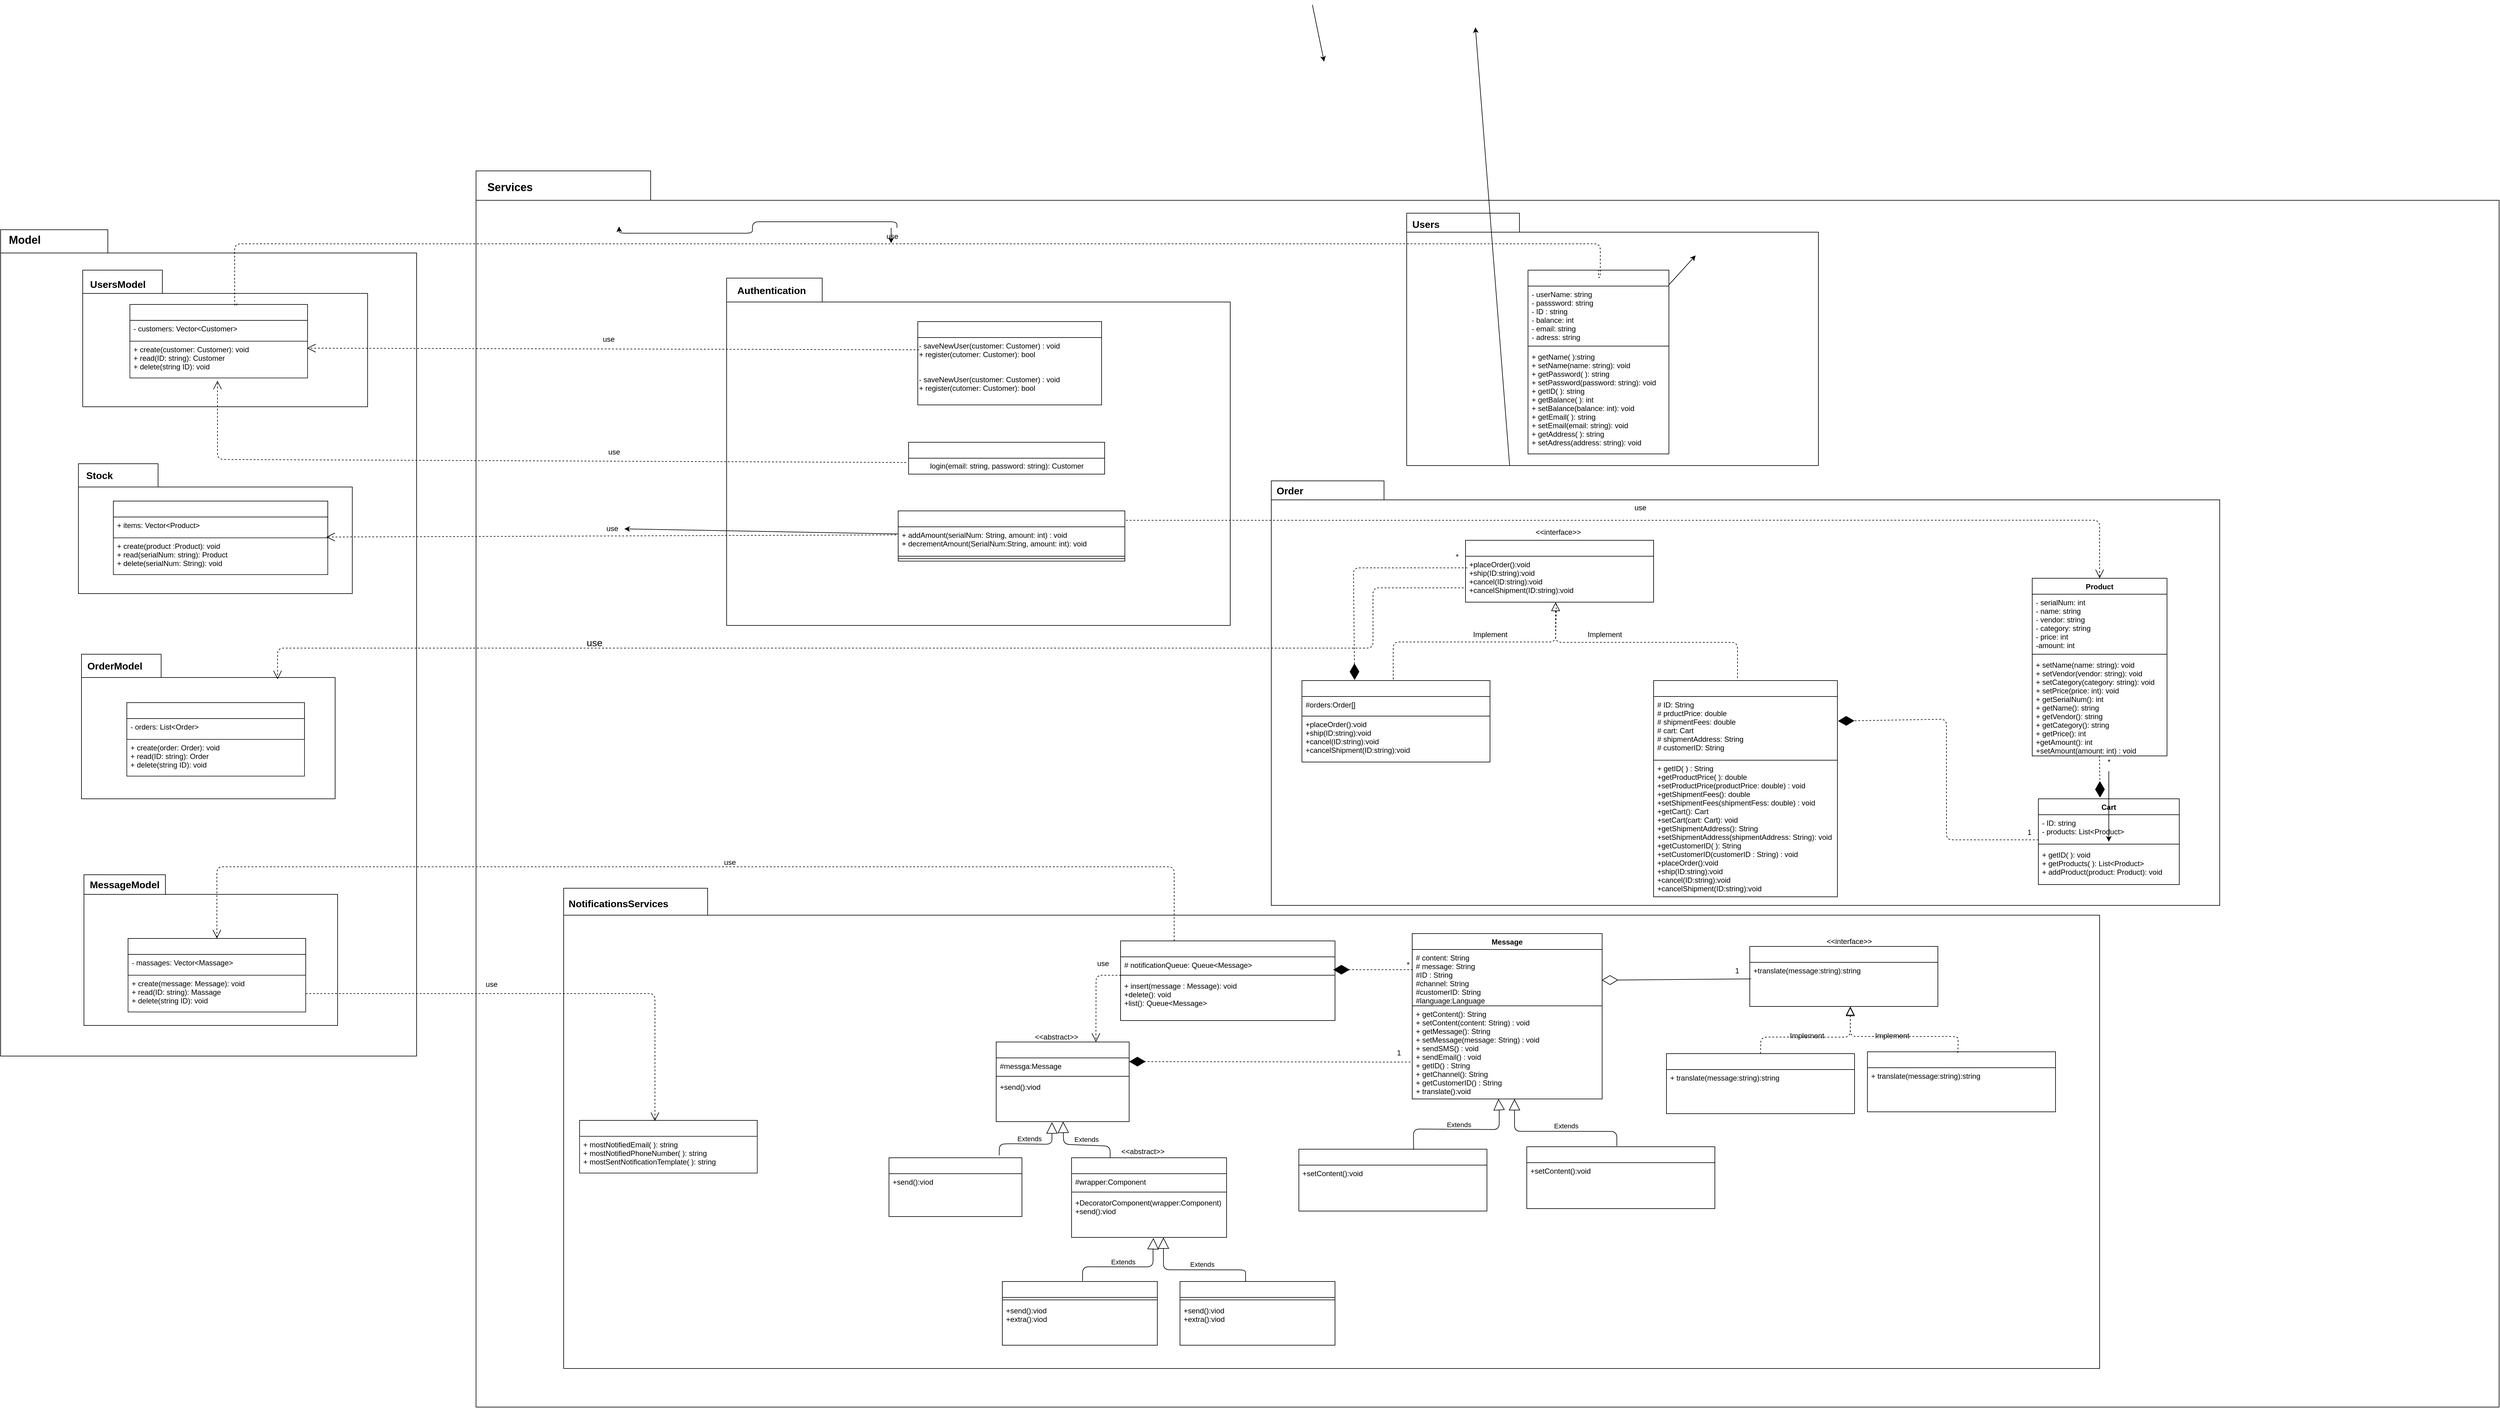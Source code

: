 <mxfile>
    <diagram id="zCrGKFgxf9hNdtkvRF11" name="Page-1">
        <mxGraphModel dx="7460" dy="3200" grid="0" gridSize="10" guides="1" tooltips="1" connect="1" arrows="1" fold="1" page="1" pageScale="1" pageWidth="850" pageHeight="1100" background="#ffffff" math="0" shadow="0">
            <root>
                <mxCell id="0"/>
                <mxCell id="1" parent="0"/>
                <mxCell id="162" value="" style="shape=folder;fontStyle=1;tabWidth=184;tabHeight=31;tabPosition=left;html=1;boundedLbl=1;fontSize=16;fontColor=#000000;fillColor=none;strokeColor=#000000;" vertex="1" parent="1">
                    <mxGeometry x="-882" y="361" width="1548" height="693" as="geometry"/>
                </mxCell>
                <mxCell id="153" value="" style="shape=folder;fontStyle=1;tabWidth=285;tabHeight=48;tabPosition=left;html=1;boundedLbl=1;fillColor=none;strokeColor=#000000;" parent="1" vertex="1">
                    <mxGeometry x="-2180" y="-145" width="3302" height="2018" as="geometry"/>
                </mxCell>
                <mxCell id="157" value="" style="shape=folder;fontStyle=1;tabWidth=156;tabHeight=39;tabPosition=left;html=1;boundedLbl=1;fontSize=16;fontColor=#000000;fillColor=none;strokeColor=#000000;" vertex="1" parent="1">
                    <mxGeometry x="-1771" y="30" width="822" height="567" as="geometry"/>
                </mxCell>
                <mxCell id="168" value="" style="shape=folder;fontStyle=1;tabWidth=175;tabHeight=38;tabPosition=left;html=1;boundedLbl=1;strokeColor=#000000;fontSize=16;fontColor=#000000;fillColor=none;" vertex="1" parent="1">
                    <mxGeometry x="-2956" y="-49" width="679" height="1349" as="geometry"/>
                </mxCell>
                <mxCell id="6" value="Signup" style="swimlane;fontStyle=1;align=center;verticalAlign=top;childLayout=stackLayout;horizontal=1;startSize=26;horizontalStack=0;resizeParent=1;resizeParentMax=0;resizeLast=0;collapsible=1;marginBottom=0;labelBackgroundColor=none;labelBorderColor=none;fillStyle=auto;strokeColor=#000000;fontColor=#FFFFFF;fillColor=default;gradientColor=none;" parent="1" vertex="1">
                    <mxGeometry x="-1459" y="101" width="300" height="136" as="geometry"/>
                </mxCell>
                <mxCell id="151" value="&lt;span style=&quot;font-family: Helvetica; font-size: 12px; font-style: normal; font-variant-ligatures: normal; font-variant-caps: normal; font-weight: 400; letter-spacing: normal; orphans: 2; text-align: left; text-indent: 0px; text-transform: none; widows: 2; word-spacing: 0px; -webkit-text-stroke-width: 0px; text-decoration-thickness: initial; text-decoration-style: initial; text-decoration-color: initial; float: none; display: inline !important;&quot;&gt;- saveNewUser(customer: Customer) : void&lt;/span&gt;&lt;br style=&quot;border-color: rgb(0, 0, 0); padding: 0px; margin: 0px; font-family: Helvetica; font-size: 12px; font-style: normal; font-variant-ligatures: normal; font-variant-caps: normal; font-weight: 400; letter-spacing: normal; orphans: 2; text-align: left; text-indent: 0px; text-transform: none; widows: 2; word-spacing: 0px; -webkit-text-stroke-width: 0px; text-decoration-thickness: initial; text-decoration-style: initial; text-decoration-color: initial;&quot;&gt;&lt;span style=&quot;font-family: Helvetica; font-size: 12px; font-style: normal; font-variant-ligatures: normal; font-variant-caps: normal; font-weight: 400; letter-spacing: normal; orphans: 2; text-align: left; text-indent: 0px; text-transform: none; widows: 2; word-spacing: 0px; -webkit-text-stroke-width: 0px; text-decoration-thickness: initial; text-decoration-style: initial; text-decoration-color: initial; float: none; display: inline !important;&quot;&gt;+ register(cutomer: Customer&lt;/span&gt;&lt;span style=&quot;font-family: Helvetica; font-size: 12px; font-style: normal; font-variant-ligatures: normal; font-variant-caps: normal; font-weight: 400; letter-spacing: normal; orphans: 2; text-align: left; text-indent: 0px; text-transform: none; widows: 2; word-spacing: 0px; -webkit-text-stroke-width: 0px; text-decoration-thickness: initial; text-decoration-style: initial; text-decoration-color: initial; float: none; display: inline !important;&quot;&gt;): bool&lt;/span&gt;" style="text;whiteSpace=wrap;html=1;fontColor=#000000;" parent="6" vertex="1">
                    <mxGeometry y="26" width="300" height="55" as="geometry"/>
                </mxCell>
                <mxCell id="81" value="&lt;span style=&quot;font-family: Helvetica; font-size: 12px; font-style: normal; font-variant-ligatures: normal; font-variant-caps: normal; font-weight: 400; letter-spacing: normal; orphans: 2; text-align: left; text-indent: 0px; text-transform: none; widows: 2; word-spacing: 0px; -webkit-text-stroke-width: 0px; text-decoration-thickness: initial; text-decoration-style: initial; text-decoration-color: initial; float: none; display: inline !important;&quot;&gt;- saveNewUser(customer: Customer) : void&lt;/span&gt;&lt;br style=&quot;border-color: rgb(0, 0, 0); padding: 0px; margin: 0px; font-family: Helvetica; font-size: 12px; font-style: normal; font-variant-ligatures: normal; font-variant-caps: normal; font-weight: 400; letter-spacing: normal; orphans: 2; text-align: left; text-indent: 0px; text-transform: none; widows: 2; word-spacing: 0px; -webkit-text-stroke-width: 0px; text-decoration-thickness: initial; text-decoration-style: initial; text-decoration-color: initial;&quot;&gt;&lt;span style=&quot;font-family: Helvetica; font-size: 12px; font-style: normal; font-variant-ligatures: normal; font-variant-caps: normal; font-weight: 400; letter-spacing: normal; orphans: 2; text-align: left; text-indent: 0px; text-transform: none; widows: 2; word-spacing: 0px; -webkit-text-stroke-width: 0px; text-decoration-thickness: initial; text-decoration-style: initial; text-decoration-color: initial; float: none; display: inline !important;&quot;&gt;+ register(cutomer: Customer&lt;/span&gt;&lt;span style=&quot;font-family: Helvetica; font-size: 12px; font-style: normal; font-variant-ligatures: normal; font-variant-caps: normal; font-weight: 400; letter-spacing: normal; orphans: 2; text-align: left; text-indent: 0px; text-transform: none; widows: 2; word-spacing: 0px; -webkit-text-stroke-width: 0px; text-decoration-thickness: initial; text-decoration-style: initial; text-decoration-color: initial; float: none; display: inline !important;&quot;&gt;): bool&lt;/span&gt;" style="text;whiteSpace=wrap;html=1;fontColor=#000000;" parent="6" vertex="1">
                    <mxGeometry y="81" width="300" height="55" as="geometry"/>
                </mxCell>
                <mxCell id="8" value="Login" style="swimlane;fontStyle=1;align=center;verticalAlign=top;childLayout=stackLayout;horizontal=1;startSize=26;horizontalStack=0;resizeParent=1;resizeParentMax=0;resizeLast=0;collapsible=1;marginBottom=0;labelBackgroundColor=none;labelBorderColor=none;strokeColor=#000000;fontColor=#FFFFFF;fillColor=default;gradientColor=none;" parent="1" vertex="1">
                    <mxGeometry x="-1474" y="298" width="320" height="52" as="geometry"/>
                </mxCell>
                <mxCell id="H6hMEX80jcX9_PH4wcqr-27" value="&lt;font color=&quot;#000000&quot;&gt;login(email: string, password: string): Customer&lt;/font&gt;" style="text;html=1;align=center;verticalAlign=middle;resizable=0;points=[];autosize=1;strokeColor=none;fillColor=none;fontColor=#FFFFFF;" parent="8" vertex="1">
                    <mxGeometry y="26" width="320" height="26" as="geometry"/>
                </mxCell>
                <mxCell id="10" value="CustomerModel" style="swimlane;fontStyle=1;align=center;verticalAlign=top;childLayout=stackLayout;horizontal=1;startSize=26;horizontalStack=0;resizeParent=1;resizeParentMax=0;resizeLast=0;collapsible=1;marginBottom=0;strokeColor=#000000;fontColor=#FFFFFF;" parent="1" vertex="1">
                    <mxGeometry x="-2745" y="73" width="290" height="120" as="geometry"/>
                </mxCell>
                <mxCell id="11" value="- customers: Vector&lt;Customer&gt;" style="text;strokeColor=none;fillColor=none;align=left;verticalAlign=top;spacingLeft=4;spacingRight=4;overflow=hidden;rotatable=0;points=[[0,0.5],[1,0.5]];portConstraint=eastwest;fontColor=#000000;" parent="10" vertex="1">
                    <mxGeometry y="26" width="290" height="34" as="geometry"/>
                </mxCell>
                <mxCell id="12" value="+ create(customer: Customer): void&#10;+ read(ID: string): Customer&#10;+ delete(string ID): void" style="text;strokeColor=#181616;fillColor=none;align=left;verticalAlign=top;spacingLeft=4;spacingRight=4;overflow=hidden;rotatable=0;points=[[0,0.5],[1,0.5]];portConstraint=eastwest;fontColor=#000000;" parent="10" vertex="1">
                    <mxGeometry y="60" width="290" height="60" as="geometry"/>
                </mxCell>
                <mxCell id="13" value="MessageHistory" style="swimlane;fontStyle=1;align=center;verticalAlign=top;childLayout=stackLayout;horizontal=1;startSize=26;horizontalStack=0;resizeParent=1;resizeParentMax=0;resizeLast=0;collapsible=1;marginBottom=0;strokeColor=#000000;fontColor=#FFFFFF;" parent="1" vertex="1">
                    <mxGeometry x="-2748" y="1108" width="290" height="120" as="geometry"/>
                </mxCell>
                <mxCell id="14" value="- massages: Vector&lt;Massage&gt;" style="text;strokeColor=none;fillColor=none;align=left;verticalAlign=top;spacingLeft=4;spacingRight=4;overflow=hidden;rotatable=0;points=[[0,0.5],[1,0.5]];portConstraint=eastwest;fontColor=#000000;" parent="13" vertex="1">
                    <mxGeometry y="26" width="290" height="34" as="geometry"/>
                </mxCell>
                <mxCell id="15" value="+ create(message: Message): void&#10;+ read(ID: string): Massage&#10;+ delete(string ID): void" style="text;strokeColor=#181616;fillColor=none;align=left;verticalAlign=top;spacingLeft=4;spacingRight=4;overflow=hidden;rotatable=0;points=[[0,0.5],[1,0.5]];portConstraint=eastwest;fontColor=#000000;" parent="13" vertex="1">
                    <mxGeometry y="60" width="290" height="60" as="geometry"/>
                </mxCell>
                <mxCell id="16" value="Stock" style="swimlane;fontStyle=1;align=center;verticalAlign=top;childLayout=stackLayout;horizontal=1;startSize=26;horizontalStack=0;resizeParent=1;resizeParentMax=0;resizeLast=0;collapsible=1;marginBottom=0;strokeColor=#000000;fontColor=#FFFFFF;" parent="1" vertex="1">
                    <mxGeometry x="-2772" y="394" width="350" height="120" as="geometry"/>
                </mxCell>
                <mxCell id="17" value="+ items: Vector&lt;Product&gt;" style="text;strokeColor=none;fillColor=none;align=left;verticalAlign=top;spacingLeft=4;spacingRight=4;overflow=hidden;rotatable=0;points=[[0,0.5],[1,0.5]];portConstraint=eastwest;fontColor=#000000;" parent="16" vertex="1">
                    <mxGeometry y="26" width="350" height="34" as="geometry"/>
                </mxCell>
                <mxCell id="18" value="+ create(product :Product): void&#10;+ read(serialNum: string): Product&#10;+ delete(serialNum: String): void&#10;" style="text;strokeColor=#181616;fillColor=none;align=left;verticalAlign=top;spacingLeft=4;spacingRight=4;overflow=hidden;rotatable=0;points=[[0,0.5],[1,0.5]];portConstraint=eastwest;fontColor=#000000;" parent="16" vertex="1">
                    <mxGeometry y="60" width="350" height="60" as="geometry"/>
                </mxCell>
                <mxCell id="H6hMEX80jcX9_PH4wcqr-24" value="" style="endArrow=open;endFill=1;endSize=12;html=1;labelBackgroundColor=#FFFFFF;strokeColor=#000000;fontColor=#000000;dashed=1;entryX=0.493;entryY=1.074;entryDx=0;entryDy=0;entryPerimeter=0;" parent="1" target="12" edge="1">
                    <mxGeometry width="160" relative="1" as="geometry">
                        <mxPoint x="-1478" y="331" as="sourcePoint"/>
                        <mxPoint x="-1440" y="188" as="targetPoint"/>
                        <Array as="points">
                            <mxPoint x="-2602" y="326"/>
                            <mxPoint x="-2602" y="282"/>
                        </Array>
                    </mxGeometry>
                </mxCell>
                <mxCell id="H6hMEX80jcX9_PH4wcqr-26" value="use" style="text;html=1;align=center;verticalAlign=middle;resizable=0;points=[];autosize=1;strokeColor=none;fillColor=none;fontColor=#000000;" parent="1" vertex="1">
                    <mxGeometry x="-1975" y="298.5" width="40" height="30" as="geometry"/>
                </mxCell>
                <mxCell id="H6hMEX80jcX9_PH4wcqr-30" value="" style="endArrow=open;endFill=1;endSize=12;html=1;labelBackgroundColor=#FFFFFF;strokeColor=#000000;fontColor=#000000;dashed=1;entryX=0.997;entryY=0.189;entryDx=0;entryDy=0;entryPerimeter=0;" parent="1" target="12" edge="1">
                    <mxGeometry width="160" relative="1" as="geometry">
                        <mxPoint x="-1457" y="147" as="sourcePoint"/>
                        <mxPoint x="-1305" y="141" as="targetPoint"/>
                        <Array as="points">
                            <mxPoint x="-1467" y="147"/>
                        </Array>
                    </mxGeometry>
                </mxCell>
                <mxCell id="H6hMEX80jcX9_PH4wcqr-31" value="&lt;span style=&quot;font-family: Helvetica; font-size: 12px; font-style: normal; font-variant-ligatures: normal; font-variant-caps: normal; font-weight: 400; letter-spacing: normal; orphans: 2; text-align: center; text-indent: 0px; text-transform: none; widows: 2; word-spacing: 0px; -webkit-text-stroke-width: 0px; text-decoration-thickness: initial; text-decoration-style: initial; text-decoration-color: initial; float: none; display: inline !important;&quot;&gt;use&lt;/span&gt;" style="text;whiteSpace=wrap;html=1;fontColor=#000000;" parent="1" vertex="1">
                    <mxGeometry x="-1975" y="116" width="26" height="25" as="geometry"/>
                </mxCell>
                <mxCell id="136" value="" style="edgeStyle=none;html=1;" parent="1" source="H6hMEX80jcX9_PH4wcqr-35" edge="1">
                    <mxGeometry relative="1" as="geometry">
                        <mxPoint x="-189.345" y="-7" as="targetPoint"/>
                    </mxGeometry>
                </mxCell>
                <mxCell id="H6hMEX80jcX9_PH4wcqr-35" value="Customer" style="swimlane;fontStyle=1;align=center;verticalAlign=top;childLayout=stackLayout;horizontal=1;startSize=26;horizontalStack=0;resizeParent=1;resizeParentMax=0;resizeLast=0;collapsible=1;marginBottom=0;strokeColor=#000000;fontColor=#FFFFFF;" parent="1" vertex="1">
                    <mxGeometry x="-463" y="17" width="230" height="300" as="geometry"/>
                </mxCell>
                <mxCell id="H6hMEX80jcX9_PH4wcqr-36" value="- userName: string&#10;- passsword: string&#10;- ID : string&#10;- balance: int&#10;- email: string&#10;- adress: string" style="text;strokeColor=none;fillColor=none;align=left;verticalAlign=top;spacingLeft=4;spacingRight=4;overflow=hidden;rotatable=0;points=[[0,0.5],[1,0.5]];portConstraint=eastwest;fontColor=#000000;labelBackgroundColor=none;" parent="H6hMEX80jcX9_PH4wcqr-35" vertex="1">
                    <mxGeometry y="26" width="230" height="94" as="geometry"/>
                </mxCell>
                <mxCell id="H6hMEX80jcX9_PH4wcqr-37" value="" style="line;strokeWidth=1;fillColor=none;align=left;verticalAlign=middle;spacingTop=-1;spacingLeft=3;spacingRight=3;rotatable=0;labelPosition=right;points=[];portConstraint=eastwest;strokeColor=inherit;fontColor=#000000;" parent="H6hMEX80jcX9_PH4wcqr-35" vertex="1">
                    <mxGeometry y="120" width="230" height="8" as="geometry"/>
                </mxCell>
                <mxCell id="H6hMEX80jcX9_PH4wcqr-38" value="+ getName( ):string&#10;+ setName(name: string): void&#10;+ getPassword( ): string&#10;+ setPassword(password: string): void&#10;+ getID( ): string&#10;+ getBalance( ): int&#10;+ setBalance(balance: int): void&#10;+ getEmail( ): string&#10;+ setEmail(email: string): void&#10;+ getAddress( ): string&#10;+ setAdress(address: string): void " style="text;strokeColor=none;fillColor=none;align=left;verticalAlign=top;spacingLeft=4;spacingRight=4;overflow=hidden;rotatable=0;points=[[0,0.5],[1,0.5]];portConstraint=eastwest;fontColor=#000000;" parent="H6hMEX80jcX9_PH4wcqr-35" vertex="1">
                    <mxGeometry y="128" width="230" height="172" as="geometry"/>
                </mxCell>
                <mxCell id="H6hMEX80jcX9_PH4wcqr-39" value="Product" style="swimlane;fontStyle=1;align=center;verticalAlign=top;childLayout=stackLayout;horizontal=1;startSize=26;horizontalStack=0;resizeParent=1;resizeParentMax=0;resizeLast=0;collapsible=1;marginBottom=0;strokeColor=#000000;" parent="1" vertex="1">
                    <mxGeometry x="360" y="520" width="220" height="290" as="geometry">
                        <mxRectangle x="470" y="300" width="100" height="30" as="alternateBounds"/>
                    </mxGeometry>
                </mxCell>
                <mxCell id="H6hMEX80jcX9_PH4wcqr-40" value="- serialNum: int&#10;- name: string&#10;- vendor: string&#10;- category: string &#10;- price: int &#10;-amount: int" style="text;strokeColor=none;fillColor=none;align=left;verticalAlign=top;spacingLeft=4;spacingRight=4;overflow=hidden;rotatable=0;points=[[0,0.5],[1,0.5]];portConstraint=eastwest;fontColor=#000000;" parent="H6hMEX80jcX9_PH4wcqr-39" vertex="1">
                    <mxGeometry y="26" width="220" height="94" as="geometry"/>
                </mxCell>
                <mxCell id="H6hMEX80jcX9_PH4wcqr-41" value="" style="line;strokeWidth=1;fillColor=none;align=left;verticalAlign=middle;spacingTop=-1;spacingLeft=3;spacingRight=3;rotatable=0;labelPosition=right;points=[];portConstraint=eastwest;strokeColor=inherit;" parent="H6hMEX80jcX9_PH4wcqr-39" vertex="1">
                    <mxGeometry y="120" width="220" height="8" as="geometry"/>
                </mxCell>
                <mxCell id="H6hMEX80jcX9_PH4wcqr-42" value="+ setName(name: string): void&#10;+ setVendor(vendor: string): void&#10;+ setCategory(category: string): void&#10;+ setPrice(price: int): void&#10;+ getSerialNum(): int&#10;+ getName(): string&#10;+ getVendor(): string&#10;+ getCategory(): string&#10;+ getPrice(): int&#10;+getAmount(): int&#10;+setAmount(amount: int) : void" style="text;strokeColor=none;fillColor=none;align=left;verticalAlign=top;spacingLeft=4;spacingRight=4;overflow=hidden;rotatable=0;points=[[0,0.5],[1,0.5]];portConstraint=eastwest;fontColor=#000000;" parent="H6hMEX80jcX9_PH4wcqr-39" vertex="1">
                    <mxGeometry y="128" width="220" height="162" as="geometry"/>
                </mxCell>
                <mxCell id="H6hMEX80jcX9_PH4wcqr-43" value="SimpleOrder" style="swimlane;fontStyle=1;align=center;verticalAlign=top;childLayout=stackLayout;horizontal=1;startSize=26;horizontalStack=0;resizeParent=1;resizeParentMax=0;resizeLast=0;collapsible=1;marginBottom=0;strokeColor=#000000;fillColor=default;fontColor=#FFFFFF;" parent="1" vertex="1">
                    <mxGeometry x="-258" y="687" width="300" height="353" as="geometry">
                        <mxRectangle x="-254" y="684" width="110" height="30" as="alternateBounds"/>
                    </mxGeometry>
                </mxCell>
                <mxCell id="H6hMEX80jcX9_PH4wcqr-44" value="# ID: String&#10;# prductPrice: double&#10;# shipmentFees: double&#10;# cart: Cart&#10;# shipmentAddress: String&#10;# customerID: String" style="text;strokeColor=none;fillColor=none;align=left;verticalAlign=top;spacingLeft=4;spacingRight=4;overflow=hidden;rotatable=0;points=[[0,0.5],[1,0.5]];portConstraint=eastwest;fontColor=#000000;" parent="H6hMEX80jcX9_PH4wcqr-43" vertex="1">
                    <mxGeometry y="26" width="300" height="104" as="geometry"/>
                </mxCell>
                <mxCell id="H6hMEX80jcX9_PH4wcqr-45" value="+ getID( ) : String&#10;+getProductPrice( ): double&#10;+setProductPrice(productPrice: double) : void&#10;+getShipmentFees(): double&#10;+setShipmentFees(shipmentFess: double) : void&#10;+getCart(): Cart&#10;+setCart(cart: Cart): void&#10;+getShipmentAddress(): String&#10;+setShipmentAddress(shipmentAddress: String): void&#10;+getCustomerID( ): String&#10;+setCustomerID(customerID : String) : void&#10;+placeOrder():void&#10;+ship(ID:string):void&#10;+cancel(ID:string):void&#10;+cancelShipment(ID:string):void" style="text;strokeColor=#000000;fillColor=none;align=left;verticalAlign=top;spacingLeft=4;spacingRight=4;overflow=hidden;rotatable=0;points=[[0,0.5],[1,0.5]];portConstraint=eastwest;fontColor=#000000;" parent="H6hMEX80jcX9_PH4wcqr-43" vertex="1">
                    <mxGeometry y="130" width="300" height="223" as="geometry"/>
                </mxCell>
                <mxCell id="H6hMEX80jcX9_PH4wcqr-46" value="Cart" style="swimlane;fontStyle=1;align=center;verticalAlign=top;childLayout=stackLayout;horizontal=1;startSize=26;horizontalStack=0;resizeParent=1;resizeParentMax=0;resizeLast=0;collapsible=1;marginBottom=0;labelBackgroundColor=none;strokeColor=#000000;fontColor=default;fillColor=default;labelBorderColor=none;" parent="1" vertex="1">
                    <mxGeometry x="370" y="880" width="230" height="140" as="geometry"/>
                </mxCell>
                <mxCell id="H6hMEX80jcX9_PH4wcqr-47" value="- ID: string&#10;- products: List&lt;Product&gt;&#10;" style="text;strokeColor=none;fillColor=none;align=left;verticalAlign=top;spacingLeft=4;spacingRight=4;overflow=hidden;rotatable=0;points=[[0,0.5],[1,0.5]];portConstraint=eastwest;labelBackgroundColor=none;fontColor=#000000;" parent="H6hMEX80jcX9_PH4wcqr-46" vertex="1">
                    <mxGeometry y="26" width="230" height="44" as="geometry"/>
                </mxCell>
                <mxCell id="H6hMEX80jcX9_PH4wcqr-48" value="" style="line;strokeWidth=1;fillColor=none;align=left;verticalAlign=middle;spacingTop=-1;spacingLeft=3;spacingRight=3;rotatable=0;labelPosition=right;points=[];portConstraint=eastwest;strokeColor=inherit;labelBackgroundColor=default;fontColor=#FFFFFF;" parent="H6hMEX80jcX9_PH4wcqr-46" vertex="1">
                    <mxGeometry y="70" width="230" height="8" as="geometry"/>
                </mxCell>
                <object label="+ getID( ): void&#10;+ getProducts( ): List&lt;Product&gt;&#10;+ addProduct(product: Product): void" Get="" id="H6hMEX80jcX9_PH4wcqr-49">
                    <mxCell style="text;strokeColor=none;fillColor=none;align=left;verticalAlign=top;spacingLeft=4;spacingRight=4;overflow=hidden;rotatable=0;points=[[0,0.5],[1,0.5]];portConstraint=eastwest;labelBackgroundColor=none;fontColor=#000000;" parent="H6hMEX80jcX9_PH4wcqr-46" vertex="1">
                        <mxGeometry y="78" width="230" height="62" as="geometry"/>
                    </mxCell>
                </object>
                <mxCell id="H6hMEX80jcX9_PH4wcqr-50" value="" style="endArrow=diamondThin;endFill=1;endSize=24;html=1;dashed=1;labelBackgroundColor=#FFFFFF;strokeColor=#000000;fontColor=#000000;entryX=0.438;entryY=-0.014;entryDx=0;entryDy=0;exitX=0.499;exitY=1;exitDx=0;exitDy=0;exitPerimeter=0;entryPerimeter=0;" parent="1" source="H6hMEX80jcX9_PH4wcqr-42" target="H6hMEX80jcX9_PH4wcqr-46" edge="1">
                    <mxGeometry width="160" relative="1" as="geometry">
                        <mxPoint x="490" y="810" as="sourcePoint"/>
                        <mxPoint x="525" y="860" as="targetPoint"/>
                    </mxGeometry>
                </mxCell>
                <mxCell id="StFQyZ94x38BfXwhMp5b-22" value="" style="edgeStyle=none;html=1;" parent="1" source="H6hMEX80jcX9_PH4wcqr-52" target="H6hMEX80jcX9_PH4wcqr-48" edge="1">
                    <mxGeometry relative="1" as="geometry"/>
                </mxCell>
                <mxCell id="H6hMEX80jcX9_PH4wcqr-52" value="*" style="text;html=1;align=center;verticalAlign=middle;resizable=0;points=[];autosize=1;strokeColor=none;fillColor=none;fontColor=#000000;" parent="1" vertex="1">
                    <mxGeometry x="470" y="805" width="30" height="30" as="geometry"/>
                </mxCell>
                <mxCell id="StFQyZ94x38BfXwhMp5b-23" value="" style="endArrow=diamondThin;endFill=1;endSize=24;html=1;dashed=1;labelBackgroundColor=#FFFFFF;strokeColor=#000000;fontColor=#000000;entryX=1.003;entryY=0.385;entryDx=0;entryDy=0;entryPerimeter=0;" parent="1" target="H6hMEX80jcX9_PH4wcqr-44" edge="1">
                    <mxGeometry width="160" relative="1" as="geometry">
                        <mxPoint x="370" y="947" as="sourcePoint"/>
                        <mxPoint x="60" y="750" as="targetPoint"/>
                        <Array as="points">
                            <mxPoint x="220" y="947"/>
                            <mxPoint x="220" y="840"/>
                            <mxPoint x="220" y="750"/>
                        </Array>
                    </mxGeometry>
                </mxCell>
                <mxCell id="StFQyZ94x38BfXwhMp5b-24" value="CompoundOrder" style="swimlane;fontStyle=1;align=center;verticalAlign=top;childLayout=stackLayout;horizontal=1;startSize=26;horizontalStack=0;resizeParent=1;resizeParentMax=0;resizeLast=0;collapsible=1;marginBottom=0;strokeColor=#000000;fillColor=default;fontColor=#FFFFFF;" parent="1" vertex="1">
                    <mxGeometry x="-832" y="687" width="307" height="133" as="geometry"/>
                </mxCell>
                <mxCell id="StFQyZ94x38BfXwhMp5b-25" value="#orders:Order[]" style="text;strokeColor=none;fillColor=none;align=left;verticalAlign=top;spacingLeft=4;spacingRight=4;overflow=hidden;rotatable=0;points=[[0,0.5],[1,0.5]];portConstraint=eastwest;fontColor=#000000;" parent="StFQyZ94x38BfXwhMp5b-24" vertex="1">
                    <mxGeometry y="26" width="307" height="32" as="geometry"/>
                </mxCell>
                <mxCell id="StFQyZ94x38BfXwhMp5b-26" value="+placeOrder():void&#10;+ship(ID:string):void&#10;+cancel(ID:string):void&#10;+cancelShipment(ID:string):void" style="text;strokeColor=#000000;fillColor=none;align=left;verticalAlign=top;spacingLeft=4;spacingRight=4;overflow=hidden;rotatable=0;points=[[0,0.5],[1,0.5]];portConstraint=eastwest;fontColor=#000000;" parent="StFQyZ94x38BfXwhMp5b-24" vertex="1">
                    <mxGeometry y="58" width="307" height="75" as="geometry"/>
                </mxCell>
                <mxCell id="H6hMEX80jcX9_PH4wcqr-55" value="1" style="text;html=1;align=center;verticalAlign=middle;resizable=0;points=[];autosize=1;strokeColor=none;fillColor=none;fontColor=#000000;" parent="1" vertex="1">
                    <mxGeometry x="340" y="920" width="30" height="30" as="geometry"/>
                </mxCell>
                <mxCell id="StFQyZ94x38BfXwhMp5b-27" value="" style="endArrow=diamondThin;endFill=1;endSize=24;html=1;dashed=1;labelBackgroundColor=#FFFFFF;strokeColor=#000000;fontColor=#000000;" parent="1" edge="1">
                    <mxGeometry width="160" relative="1" as="geometry">
                        <mxPoint x="-562" y="503" as="sourcePoint"/>
                        <mxPoint x="-746" y="686" as="targetPoint"/>
                        <Array as="points">
                            <mxPoint x="-748" y="503"/>
                        </Array>
                    </mxGeometry>
                </mxCell>
                <mxCell id="StFQyZ94x38BfXwhMp5b-28" value="Order" style="swimlane;fontStyle=1;align=center;verticalAlign=top;childLayout=stackLayout;horizontal=1;startSize=26;horizontalStack=0;resizeParent=1;resizeParentMax=0;resizeLast=0;collapsible=1;marginBottom=0;strokeColor=#000000;fillColor=default;fontColor=#FFFFFF;" parent="1" vertex="1">
                    <mxGeometry x="-565" y="458" width="307" height="101" as="geometry"/>
                </mxCell>
                <mxCell id="StFQyZ94x38BfXwhMp5b-30" value="+placeOrder():void&#10;+ship(ID:string):void&#10;+cancel(ID:string):void&#10;+cancelShipment(ID:string):void" style="text;strokeColor=#000000;fillColor=none;align=left;verticalAlign=top;spacingLeft=4;spacingRight=4;overflow=hidden;rotatable=0;points=[[0,0.5],[1,0.5]];portConstraint=eastwest;fontColor=#000000;" parent="StFQyZ94x38BfXwhMp5b-28" vertex="1">
                    <mxGeometry y="26" width="307" height="75" as="geometry"/>
                </mxCell>
                <mxCell id="StFQyZ94x38BfXwhMp5b-33" value="&amp;lt;&amp;lt;interface&amp;gt;&amp;gt;" style="text;html=1;align=center;verticalAlign=middle;resizable=0;points=[];autosize=1;strokeColor=none;fillColor=none;fontColor=#030303;" parent="1" vertex="1">
                    <mxGeometry x="-460" y="432" width="92" height="26" as="geometry"/>
                </mxCell>
                <mxCell id="StFQyZ94x38BfXwhMp5b-39" value="" style="endArrow=block;dashed=1;endFill=0;endSize=12;html=1;strokeColor=#000000;entryX=0.479;entryY=0.991;entryDx=0;entryDy=0;entryPerimeter=0;" parent="1" edge="1">
                    <mxGeometry width="160" relative="1" as="geometry">
                        <mxPoint x="-121" y="683" as="sourcePoint"/>
                        <mxPoint x="-417.947" y="559.005" as="targetPoint"/>
                        <Array as="points">
                            <mxPoint x="-121" y="624.68"/>
                            <mxPoint x="-418" y="624.68"/>
                        </Array>
                    </mxGeometry>
                </mxCell>
                <mxCell id="StFQyZ94x38BfXwhMp5b-42" value="Message" style="swimlane;fontStyle=1;align=center;verticalAlign=top;childLayout=stackLayout;horizontal=1;startSize=26;horizontalStack=0;resizeParent=1;resizeParentMax=0;resizeLast=0;collapsible=1;marginBottom=0;" parent="1" vertex="1">
                    <mxGeometry x="-652" y="1100" width="310" height="270" as="geometry"/>
                </mxCell>
                <mxCell id="StFQyZ94x38BfXwhMp5b-43" value="# content: String&#10;# message: String&#10;#ID : String&#10;#channel: String&#10;#customerID: String&#10;#language:Language" style="text;strokeColor=#000000;fillColor=none;align=left;verticalAlign=top;spacingLeft=4;spacingRight=4;overflow=hidden;rotatable=0;points=[[0,0.5],[1,0.5]];portConstraint=eastwest;fontColor=#000000;" parent="StFQyZ94x38BfXwhMp5b-42" vertex="1">
                    <mxGeometry y="26" width="310" height="92" as="geometry"/>
                </mxCell>
                <mxCell id="StFQyZ94x38BfXwhMp5b-44" value="+ getContent(): String&#10;+ setContent(content: String) : void&#10;+ getMessage(): String&#10;+ setMessage(message: String) : void&#10;+ sendSMS() : void&#10;+ sendEmail() : void&#10;+ getID() : String&#10;+ getChannel(): String&#10;+ getCustomerID() : String&#10;+ translate():void" style="text;strokeColor=#000000;fillColor=none;align=left;verticalAlign=top;spacingLeft=4;spacingRight=4;overflow=hidden;rotatable=0;points=[[0,0.5],[1,0.5]];portConstraint=eastwest;fontColor=#000000;" parent="StFQyZ94x38BfXwhMp5b-42" vertex="1">
                    <mxGeometry y="118" width="310" height="152" as="geometry"/>
                </mxCell>
                <mxCell id="StFQyZ94x38BfXwhMp5b-45" value="NotificationManager" style="swimlane;fontStyle=1;align=center;verticalAlign=top;childLayout=stackLayout;horizontal=1;startSize=26;horizontalStack=0;resizeParent=1;resizeParentMax=0;resizeLast=0;collapsible=1;marginBottom=0;strokeColor=#000000;fontColor=#FFFFFF;" parent="1" vertex="1">
                    <mxGeometry x="-1128" y="1112" width="350" height="130" as="geometry"/>
                </mxCell>
                <mxCell id="StFQyZ94x38BfXwhMp5b-46" value="# notificationQueue: Queue&lt;Message&gt;" style="text;strokeColor=none;fillColor=none;align=left;verticalAlign=top;spacingLeft=4;spacingRight=4;overflow=hidden;rotatable=0;points=[[0,0.5],[1,0.5]];portConstraint=eastwest;fontColor=#000000;" parent="StFQyZ94x38BfXwhMp5b-45" vertex="1">
                    <mxGeometry y="26" width="350" height="26" as="geometry"/>
                </mxCell>
                <mxCell id="StFQyZ94x38BfXwhMp5b-47" value="" style="line;strokeWidth=1;fillColor=none;align=left;verticalAlign=middle;spacingTop=-1;spacingLeft=3;spacingRight=3;rotatable=0;labelPosition=right;points=[];portConstraint=eastwest;strokeColor=inherit;fontColor=#000000;" parent="StFQyZ94x38BfXwhMp5b-45" vertex="1">
                    <mxGeometry y="52" width="350" height="8" as="geometry"/>
                </mxCell>
                <mxCell id="StFQyZ94x38BfXwhMp5b-48" value="+ insert(message : Message): void&#10;+delete(): void&#10;+list(): Queue&lt;Message&gt;" style="text;strokeColor=none;fillColor=none;align=left;verticalAlign=top;spacingLeft=4;spacingRight=4;overflow=hidden;rotatable=0;points=[[0,0.5],[1,0.5]];portConstraint=eastwest;fontColor=#000000;" parent="StFQyZ94x38BfXwhMp5b-45" vertex="1">
                    <mxGeometry y="60" width="350" height="70" as="geometry"/>
                </mxCell>
                <mxCell id="StFQyZ94x38BfXwhMp5b-49" value="" style="endArrow=diamondThin;endFill=1;endSize=24;html=1;dashed=1;labelBackgroundColor=#FFFFFF;strokeColor=#000000;fontColor=#000000;" parent="1" edge="1">
                    <mxGeometry width="160" relative="1" as="geometry">
                        <mxPoint x="-651" y="1159" as="sourcePoint"/>
                        <mxPoint x="-781" y="1159" as="targetPoint"/>
                        <Array as="points"/>
                    </mxGeometry>
                </mxCell>
                <mxCell id="StFQyZ94x38BfXwhMp5b-50" value="" style="endArrow=open;endFill=1;endSize=12;html=1;labelBackgroundColor=#FFFFFF;strokeColor=#000000;fontColor=#000000;dashed=1;exitX=0.25;exitY=0;exitDx=0;exitDy=0;edgeStyle=orthogonalEdgeStyle;entryX=0.5;entryY=0;entryDx=0;entryDy=0;" parent="1" source="StFQyZ94x38BfXwhMp5b-45" target="13" edge="1">
                    <mxGeometry width="160" relative="1" as="geometry">
                        <mxPoint x="-1113" y="1035" as="sourcePoint"/>
                        <mxPoint x="-2600" y="1192" as="targetPoint"/>
                        <Array as="points">
                            <mxPoint x="-1040" y="991"/>
                            <mxPoint x="-2603" y="991"/>
                            <mxPoint x="-2603" y="1094"/>
                        </Array>
                    </mxGeometry>
                </mxCell>
                <mxCell id="StFQyZ94x38BfXwhMp5b-52" value="*" style="text;html=1;align=center;verticalAlign=middle;resizable=0;points=[];autosize=1;strokeColor=none;fillColor=none;fontColor=#030303;" parent="1" vertex="1">
                    <mxGeometry x="-591" y="472" width="23" height="26" as="geometry"/>
                </mxCell>
                <mxCell id="StFQyZ94x38BfXwhMp5b-55" value="*" style="text;html=1;align=center;verticalAlign=middle;resizable=0;points=[];autosize=1;strokeColor=none;fillColor=none;fontColor=#030303;" parent="1" vertex="1">
                    <mxGeometry x="-671" y="1138" width="23" height="26" as="geometry"/>
                </mxCell>
                <mxCell id="StFQyZ94x38BfXwhMp5b-56" value="Template1" style="swimlane;fontStyle=1;align=center;verticalAlign=top;childLayout=stackLayout;horizontal=1;startSize=26;horizontalStack=0;resizeParent=1;resizeParentMax=0;resizeLast=0;collapsible=1;marginBottom=0;strokeColor=#000000;fillColor=default;fontColor=#FFFFFF;" parent="1" vertex="1">
                    <mxGeometry x="-837" y="1452" width="307" height="101" as="geometry"/>
                </mxCell>
                <mxCell id="StFQyZ94x38BfXwhMp5b-58" value="+setContent():void" style="text;strokeColor=#000000;fillColor=none;align=left;verticalAlign=top;spacingLeft=4;spacingRight=4;overflow=hidden;rotatable=0;points=[[0,0.5],[1,0.5]];portConstraint=eastwest;fontColor=#000000;" parent="StFQyZ94x38BfXwhMp5b-56" vertex="1">
                    <mxGeometry y="26" width="307" height="75" as="geometry"/>
                </mxCell>
                <mxCell id="StFQyZ94x38BfXwhMp5b-59" value="Template2" style="swimlane;fontStyle=1;align=center;verticalAlign=top;childLayout=stackLayout;horizontal=1;startSize=26;horizontalStack=0;resizeParent=1;resizeParentMax=0;resizeLast=0;collapsible=1;marginBottom=0;strokeColor=#000000;fillColor=default;fontColor=#FFFFFF;" parent="1" vertex="1">
                    <mxGeometry x="-465" y="1448" width="307" height="101" as="geometry"/>
                </mxCell>
                <mxCell id="StFQyZ94x38BfXwhMp5b-60" value="+setContent():void" style="text;strokeColor=#000000;fillColor=none;align=left;verticalAlign=top;spacingLeft=4;spacingRight=4;overflow=hidden;rotatable=0;points=[[0,0.5],[1,0.5]];portConstraint=eastwest;fontColor=#000000;" parent="StFQyZ94x38BfXwhMp5b-59" vertex="1">
                    <mxGeometry y="26" width="307" height="75" as="geometry"/>
                </mxCell>
                <mxCell id="27" value="Extends" style="endArrow=block;endSize=16;endFill=0;html=1;strokeColor=#000000;exitX=0.61;exitY=0.007;exitDx=0;exitDy=0;exitPerimeter=0;entryX=0.454;entryY=0.999;entryDx=0;entryDy=0;entryPerimeter=0;" parent="1" source="StFQyZ94x38BfXwhMp5b-56" target="StFQyZ94x38BfXwhMp5b-44" edge="1">
                    <mxGeometry x="-0.04" y="8" width="160" relative="1" as="geometry">
                        <mxPoint x="-611" y="1418" as="sourcePoint"/>
                        <mxPoint x="-485" y="1374" as="targetPoint"/>
                        <Array as="points">
                            <mxPoint x="-650" y="1419"/>
                            <mxPoint x="-510" y="1420"/>
                            <mxPoint x="-510" y="1390"/>
                        </Array>
                        <mxPoint as="offset"/>
                    </mxGeometry>
                </mxCell>
                <mxCell id="StFQyZ94x38BfXwhMp5b-61" value="Extends" style="endArrow=block;endSize=16;endFill=0;html=1;strokeColor=#000000;" parent="1" edge="1">
                    <mxGeometry x="-0.122" y="-9" width="160" relative="1" as="geometry">
                        <mxPoint x="-318" y="1447" as="sourcePoint"/>
                        <mxPoint x="-485" y="1370" as="targetPoint"/>
                        <Array as="points">
                            <mxPoint x="-318" y="1423"/>
                            <mxPoint x="-485" y="1422.84"/>
                        </Array>
                        <mxPoint as="offset"/>
                    </mxGeometry>
                </mxCell>
                <mxCell id="77" value="" style="edgeStyle=none;html=1;" parent="1" source="H6hMEX80jcX9_PH4wcqr-58" target="H6hMEX80jcX9_PH4wcqr-65" edge="1">
                    <mxGeometry relative="1" as="geometry"/>
                </mxCell>
                <mxCell id="H6hMEX80jcX9_PH4wcqr-58" value="StockManager" style="swimlane;fontStyle=1;align=center;verticalAlign=top;childLayout=stackLayout;horizontal=1;startSize=26;horizontalStack=0;resizeParent=1;resizeParentMax=0;resizeLast=0;collapsible=1;marginBottom=0;labelBackgroundColor=none;fontColor=#FFFFFF;" parent="1" vertex="1">
                    <mxGeometry x="-1491" y="410" width="370" height="82" as="geometry"/>
                </mxCell>
                <mxCell id="H6hMEX80jcX9_PH4wcqr-61" value="+ addAmount(serialNum: String, amount: int) : void&#10;+ decrementAmount(SerialNum:String, amount: int): void" style="text;strokeColor=#000000;fillColor=none;align=left;verticalAlign=top;spacingLeft=4;spacingRight=4;overflow=hidden;rotatable=0;points=[[0,0.5],[1,0.5]];portConstraint=eastwest;labelBackgroundColor=none;fontColor=#000000;" parent="H6hMEX80jcX9_PH4wcqr-58" vertex="1">
                    <mxGeometry y="26" width="370" height="48" as="geometry"/>
                </mxCell>
                <mxCell id="H6hMEX80jcX9_PH4wcqr-60" value="" style="line;strokeWidth=1;fillColor=none;align=left;verticalAlign=middle;spacingTop=-1;spacingLeft=3;spacingRight=3;rotatable=0;labelPosition=right;points=[];portConstraint=eastwest;strokeColor=inherit;labelBackgroundColor=none;fontColor=#000000;" parent="H6hMEX80jcX9_PH4wcqr-58" vertex="1">
                    <mxGeometry y="74" width="370" height="8" as="geometry"/>
                </mxCell>
                <mxCell id="StFQyZ94x38BfXwhMp5b-62" value="Language" style="swimlane;fontStyle=1;align=center;verticalAlign=top;childLayout=stackLayout;horizontal=1;startSize=26;horizontalStack=0;resizeParent=1;resizeParentMax=0;resizeLast=0;collapsible=1;marginBottom=0;strokeColor=#000000;fillColor=default;fontColor=#FFFFFF;" parent="1" vertex="1">
                    <mxGeometry x="-101" y="1121" width="307" height="98" as="geometry"/>
                </mxCell>
                <mxCell id="StFQyZ94x38BfXwhMp5b-63" value="+translate(message:string):string" style="text;strokeColor=#000000;fillColor=none;align=left;verticalAlign=top;spacingLeft=4;spacingRight=4;overflow=hidden;rotatable=0;points=[[0,0.5],[1,0.5]];portConstraint=eastwest;fontColor=#000000;" parent="StFQyZ94x38BfXwhMp5b-62" vertex="1">
                    <mxGeometry y="26" width="307" height="72" as="geometry"/>
                </mxCell>
                <mxCell id="StFQyZ94x38BfXwhMp5b-64" value="Spanish" style="swimlane;fontStyle=1;align=center;verticalAlign=top;childLayout=stackLayout;horizontal=1;startSize=26;horizontalStack=0;resizeParent=1;resizeParentMax=0;resizeLast=0;collapsible=1;marginBottom=0;strokeColor=#000000;fillColor=default;fontColor=#FFFFFF;" parent="1" vertex="1">
                    <mxGeometry x="-237" y="1296" width="307" height="98" as="geometry"/>
                </mxCell>
                <mxCell id="StFQyZ94x38BfXwhMp5b-65" value="+ translate(message:string):string" style="text;strokeColor=#000000;fillColor=none;align=left;verticalAlign=top;spacingLeft=4;spacingRight=4;overflow=hidden;rotatable=0;points=[[0,0.5],[1,0.5]];portConstraint=eastwest;fontColor=#000000;" parent="StFQyZ94x38BfXwhMp5b-64" vertex="1">
                    <mxGeometry y="26" width="307" height="72" as="geometry"/>
                </mxCell>
                <mxCell id="StFQyZ94x38BfXwhMp5b-66" value="English" style="swimlane;fontStyle=1;align=center;verticalAlign=top;childLayout=stackLayout;horizontal=1;startSize=26;horizontalStack=0;resizeParent=1;resizeParentMax=0;resizeLast=0;collapsible=1;marginBottom=0;strokeColor=#000000;fillColor=default;fontColor=#FFFFFF;" parent="1" vertex="1">
                    <mxGeometry x="91" y="1293" width="307" height="98" as="geometry"/>
                </mxCell>
                <mxCell id="StFQyZ94x38BfXwhMp5b-67" value="+ translate(message:string):string" style="text;strokeColor=#000000;fillColor=none;align=left;verticalAlign=top;spacingLeft=4;spacingRight=4;overflow=hidden;rotatable=0;points=[[0,0.5],[1,0.5]];portConstraint=eastwest;fontColor=#000000;" parent="StFQyZ94x38BfXwhMp5b-66" vertex="1">
                    <mxGeometry y="26" width="307" height="72" as="geometry"/>
                </mxCell>
                <mxCell id="H6hMEX80jcX9_PH4wcqr-62" value="" style="endArrow=open;endFill=1;endSize=12;html=1;labelBackgroundColor=#FFFFFF;strokeColor=#000000;fontColor=#000000;dashed=1;entryX=0.993;entryY=-0.022;entryDx=0;entryDy=0;entryPerimeter=0;exitX=-0.009;exitY=0.274;exitDx=0;exitDy=0;exitPerimeter=0;" parent="1" source="H6hMEX80jcX9_PH4wcqr-61" target="18" edge="1">
                    <mxGeometry width="160" relative="1" as="geometry">
                        <mxPoint x="-1494" y="450" as="sourcePoint"/>
                        <mxPoint x="-1240" y="445" as="targetPoint"/>
                        <Array as="points"/>
                    </mxGeometry>
                </mxCell>
                <mxCell id="H6hMEX80jcX9_PH4wcqr-65" value="use" style="text;html=1;align=center;verticalAlign=middle;resizable=0;points=[];autosize=1;strokeColor=none;fillColor=none;fontColor=#000000;" parent="1" vertex="1">
                    <mxGeometry x="-1978" y="424" width="40" height="30" as="geometry"/>
                </mxCell>
                <mxCell id="H6hMEX80jcX9_PH4wcqr-66" value="" style="endArrow=open;endFill=1;endSize=12;html=1;labelBackgroundColor=#FFFFFF;strokeColor=#000000;fontColor=#000000;dashed=1;edgeStyle=orthogonalEdgeStyle;exitX=1.005;exitY=0.187;exitDx=0;exitDy=0;exitPerimeter=0;entryX=0.5;entryY=0;entryDx=0;entryDy=0;" parent="1" source="H6hMEX80jcX9_PH4wcqr-58" target="H6hMEX80jcX9_PH4wcqr-39" edge="1">
                    <mxGeometry width="160" relative="1" as="geometry">
                        <mxPoint x="-852.32" y="330" as="sourcePoint"/>
                        <mxPoint x="400" y="400" as="targetPoint"/>
                    </mxGeometry>
                </mxCell>
                <mxCell id="StFQyZ94x38BfXwhMp5b-68" value="&amp;lt;&amp;lt;interface&amp;gt;&amp;gt;" style="text;html=1;align=center;verticalAlign=middle;resizable=0;points=[];autosize=1;strokeColor=none;fillColor=none;fontColor=#030303;" parent="1" vertex="1">
                    <mxGeometry x="15" y="1100" width="92" height="26" as="geometry"/>
                </mxCell>
                <mxCell id="StFQyZ94x38BfXwhMp5b-71" value="" style="endArrow=block;dashed=1;endFill=0;endSize=12;html=1;strokeColor=#000000;entryX=0.479;entryY=0.991;entryDx=0;entryDy=0;entryPerimeter=0;exitX=0.48;exitY=0.019;exitDx=0;exitDy=0;exitPerimeter=0;" parent="1" source="StFQyZ94x38BfXwhMp5b-66" edge="1">
                    <mxGeometry width="160" relative="1" as="geometry">
                        <mxPoint x="360" y="1291" as="sourcePoint"/>
                        <mxPoint x="63.053" y="1219.005" as="targetPoint"/>
                        <Array as="points">
                            <mxPoint x="239" y="1284"/>
                            <mxPoint x="239" y="1268"/>
                            <mxPoint x="63" y="1268"/>
                        </Array>
                    </mxGeometry>
                </mxCell>
                <mxCell id="StFQyZ94x38BfXwhMp5b-72" value="" style="endArrow=block;dashed=1;endFill=0;endSize=12;html=1;strokeColor=#000000;entryX=0.479;entryY=0.991;entryDx=0;entryDy=0;entryPerimeter=0;exitX=0.5;exitY=0;exitDx=0;exitDy=0;" parent="1" source="StFQyZ94x38BfXwhMp5b-64" edge="1">
                    <mxGeometry width="160" relative="1" as="geometry">
                        <mxPoint x="238.36" y="1296.002" as="sourcePoint"/>
                        <mxPoint x="63.053" y="1220.145" as="targetPoint"/>
                        <Array as="points">
                            <mxPoint x="-83" y="1269"/>
                            <mxPoint x="63" y="1269.14"/>
                        </Array>
                    </mxGeometry>
                </mxCell>
                <mxCell id="H6hMEX80jcX9_PH4wcqr-67" value="use" style="text;html=1;align=center;verticalAlign=middle;resizable=0;points=[];autosize=1;strokeColor=none;fillColor=none;fontColor=#000000;" parent="1" vertex="1">
                    <mxGeometry x="-300.5" y="390" width="40" height="30" as="geometry"/>
                </mxCell>
                <mxCell id="StFQyZ94x38BfXwhMp5b-74" value="Implement" style="text;html=1;align=center;verticalAlign=middle;resizable=0;points=[];autosize=1;strokeColor=none;fillColor=none;fontColor=#000000;" parent="1" vertex="1">
                    <mxGeometry x="-378" y="597" width="80" height="30" as="geometry"/>
                </mxCell>
                <mxCell id="StFQyZ94x38BfXwhMp5b-76" value="Implement" style="text;html=1;align=center;verticalAlign=middle;resizable=0;points=[];autosize=1;strokeColor=none;fillColor=none;fontColor=#000000;" parent="1" vertex="1">
                    <mxGeometry x="-48" y="1252" width="80" height="30" as="geometry"/>
                </mxCell>
                <mxCell id="H6hMEX80jcX9_PH4wcqr-69" value="Implement" style="text;html=1;align=center;verticalAlign=middle;resizable=0;points=[];autosize=1;strokeColor=none;fillColor=none;fontColor=#000000;" parent="1" vertex="1">
                    <mxGeometry x="-565" y="597" width="80" height="30" as="geometry"/>
                </mxCell>
                <mxCell id="H6hMEX80jcX9_PH4wcqr-72" value="Implement" style="text;html=1;align=center;verticalAlign=middle;resizable=0;points=[];autosize=1;strokeColor=none;fillColor=none;fontColor=#000000;" parent="1" vertex="1">
                    <mxGeometry x="91" y="1252" width="80" height="30" as="geometry"/>
                </mxCell>
                <mxCell id="H6hMEX80jcX9_PH4wcqr-70" value="" style="endArrow=none;dashed=1;endFill=0;endSize=12;html=1;strokeColor=#000000;entryX=0.483;entryY=1.018;entryDx=0;entryDy=0;entryPerimeter=0;" parent="1" target="StFQyZ94x38BfXwhMp5b-30" edge="1">
                    <mxGeometry width="160" relative="1" as="geometry">
                        <mxPoint x="-683" y="685.0" as="sourcePoint"/>
                        <mxPoint x="-520" y="650" as="targetPoint"/>
                        <Array as="points">
                            <mxPoint x="-683" y="624"/>
                            <mxPoint x="-418" y="624"/>
                        </Array>
                    </mxGeometry>
                </mxCell>
                <mxCell id="H6hMEX80jcX9_PH4wcqr-74" value="use" style="text;html=1;align=center;verticalAlign=middle;resizable=0;points=[];autosize=1;strokeColor=none;fillColor=none;fontColor=#000000;" parent="1" vertex="1">
                    <mxGeometry x="-1786" y="969" width="40" height="30" as="geometry"/>
                </mxCell>
                <mxCell id="34" value="Component" style="swimlane;fontStyle=1;align=center;verticalAlign=top;childLayout=stackLayout;horizontal=1;startSize=26;horizontalStack=0;resizeParent=1;resizeParentMax=0;resizeLast=0;collapsible=1;marginBottom=0;strokeColor=#000000;fontColor=#FFFFFF;" parent="1" vertex="1">
                    <mxGeometry x="-1331" y="1277" width="217" height="130" as="geometry"/>
                </mxCell>
                <mxCell id="35" value="#messga:Message" style="text;strokeColor=none;fillColor=none;align=left;verticalAlign=top;spacingLeft=4;spacingRight=4;overflow=hidden;rotatable=0;points=[[0,0.5],[1,0.5]];portConstraint=eastwest;fontColor=#000000;" parent="34" vertex="1">
                    <mxGeometry y="26" width="217" height="26" as="geometry"/>
                </mxCell>
                <mxCell id="36" value="" style="line;strokeWidth=1;fillColor=none;align=left;verticalAlign=middle;spacingTop=-1;spacingLeft=3;spacingRight=3;rotatable=0;labelPosition=right;points=[];portConstraint=eastwest;strokeColor=inherit;fontColor=#000000;" parent="34" vertex="1">
                    <mxGeometry y="52" width="217" height="8" as="geometry"/>
                </mxCell>
                <mxCell id="37" value="+send():viod" style="text;strokeColor=none;fillColor=none;align=left;verticalAlign=top;spacingLeft=4;spacingRight=4;overflow=hidden;rotatable=0;points=[[0,0.5],[1,0.5]];portConstraint=eastwest;fontColor=#000000;" parent="34" vertex="1">
                    <mxGeometry y="60" width="217" height="70" as="geometry"/>
                </mxCell>
                <mxCell id="38" value="&amp;lt;&amp;lt;abstract&amp;gt;&amp;gt;" style="text;html=1;align=center;verticalAlign=middle;resizable=0;points=[];autosize=1;strokeColor=none;fillColor=none;fontColor=#030303;" parent="1" vertex="1">
                    <mxGeometry x="-1278" y="1256" width="89" height="26" as="geometry"/>
                </mxCell>
                <mxCell id="40" value="ConcreatComponent" style="swimlane;fontStyle=1;align=center;verticalAlign=top;childLayout=stackLayout;horizontal=1;startSize=26;horizontalStack=0;resizeParent=1;resizeParentMax=0;resizeLast=0;collapsible=1;marginBottom=0;strokeColor=#000000;fontColor=#FFFFFF;" parent="1" vertex="1">
                    <mxGeometry x="-1506" y="1466" width="217" height="96" as="geometry"/>
                </mxCell>
                <mxCell id="43" value="+send():viod" style="text;strokeColor=none;fillColor=none;align=left;verticalAlign=top;spacingLeft=4;spacingRight=4;overflow=hidden;rotatable=0;points=[[0,0.5],[1,0.5]];portConstraint=eastwest;fontColor=#000000;" parent="40" vertex="1">
                    <mxGeometry y="26" width="217" height="70" as="geometry"/>
                </mxCell>
                <mxCell id="54" value="DecoratorComponent" style="swimlane;fontStyle=1;align=center;verticalAlign=top;childLayout=stackLayout;horizontal=1;startSize=26;horizontalStack=0;resizeParent=1;resizeParentMax=0;resizeLast=0;collapsible=1;marginBottom=0;strokeColor=#000000;fontColor=#FFFFFF;" parent="1" vertex="1">
                    <mxGeometry x="-1208" y="1466" width="253" height="130" as="geometry"/>
                </mxCell>
                <mxCell id="55" value="#wrapper:Component" style="text;strokeColor=none;fillColor=none;align=left;verticalAlign=top;spacingLeft=4;spacingRight=4;overflow=hidden;rotatable=0;points=[[0,0.5],[1,0.5]];portConstraint=eastwest;fontColor=#000000;" parent="54" vertex="1">
                    <mxGeometry y="26" width="253" height="26" as="geometry"/>
                </mxCell>
                <mxCell id="56" value="" style="line;strokeWidth=1;fillColor=none;align=left;verticalAlign=middle;spacingTop=-1;spacingLeft=3;spacingRight=3;rotatable=0;labelPosition=right;points=[];portConstraint=eastwest;strokeColor=inherit;fontColor=#000000;" parent="54" vertex="1">
                    <mxGeometry y="52" width="253" height="8" as="geometry"/>
                </mxCell>
                <mxCell id="57" value="+DecoratorComponent(wrapper:Component)&#10;+send():viod" style="text;strokeColor=none;fillColor=none;align=left;verticalAlign=top;spacingLeft=4;spacingRight=4;overflow=hidden;rotatable=0;points=[[0,0.5],[1,0.5]];portConstraint=eastwest;fontColor=#000000;" parent="54" vertex="1">
                    <mxGeometry y="60" width="253" height="70" as="geometry"/>
                </mxCell>
                <mxCell id="58" value="&amp;lt;&amp;lt;abstract&amp;gt;&amp;gt;" style="text;html=1;align=center;verticalAlign=middle;resizable=0;points=[];autosize=1;strokeColor=none;fillColor=none;fontColor=#030303;" parent="1" vertex="1">
                    <mxGeometry x="-1137" y="1443" width="89" height="26" as="geometry"/>
                </mxCell>
                <mxCell id="59" value="SendByEmail" style="swimlane;fontStyle=1;align=center;verticalAlign=top;childLayout=stackLayout;horizontal=1;startSize=26;horizontalStack=0;resizeParent=1;resizeParentMax=0;resizeLast=0;collapsible=1;marginBottom=0;strokeColor=#000000;fontColor=#FFFFFF;" parent="1" vertex="1">
                    <mxGeometry x="-1321" y="1668" width="253" height="104" as="geometry"/>
                </mxCell>
                <mxCell id="61" value="" style="line;strokeWidth=1;fillColor=none;align=left;verticalAlign=middle;spacingTop=-1;spacingLeft=3;spacingRight=3;rotatable=0;labelPosition=right;points=[];portConstraint=eastwest;strokeColor=inherit;fontColor=#000000;" parent="59" vertex="1">
                    <mxGeometry y="26" width="253" height="8" as="geometry"/>
                </mxCell>
                <mxCell id="62" value="+send():viod&#10;+extra():viod" style="text;strokeColor=none;fillColor=none;align=left;verticalAlign=top;spacingLeft=4;spacingRight=4;overflow=hidden;rotatable=0;points=[[0,0.5],[1,0.5]];portConstraint=eastwest;fontColor=#000000;" parent="59" vertex="1">
                    <mxGeometry y="34" width="253" height="70" as="geometry"/>
                </mxCell>
                <mxCell id="63" value="SendBySms" style="swimlane;fontStyle=1;align=center;verticalAlign=top;childLayout=stackLayout;horizontal=1;startSize=26;horizontalStack=0;resizeParent=1;resizeParentMax=0;resizeLast=0;collapsible=1;marginBottom=0;strokeColor=#000000;fontColor=#FFFFFF;" parent="1" vertex="1">
                    <mxGeometry x="-1031" y="1668" width="253" height="104" as="geometry"/>
                </mxCell>
                <mxCell id="64" value="" style="line;strokeWidth=1;fillColor=none;align=left;verticalAlign=middle;spacingTop=-1;spacingLeft=3;spacingRight=3;rotatable=0;labelPosition=right;points=[];portConstraint=eastwest;strokeColor=inherit;fontColor=#000000;" parent="63" vertex="1">
                    <mxGeometry y="26" width="253" height="8" as="geometry"/>
                </mxCell>
                <mxCell id="65" value="+send():viod&#10;+extra():viod" style="text;strokeColor=none;fillColor=none;align=left;verticalAlign=top;spacingLeft=4;spacingRight=4;overflow=hidden;rotatable=0;points=[[0,0.5],[1,0.5]];portConstraint=eastwest;fontColor=#000000;" parent="63" vertex="1">
                    <mxGeometry y="34" width="253" height="70" as="geometry"/>
                </mxCell>
                <mxCell id="66" value="Extends" style="endArrow=block;endSize=16;endFill=0;html=1;strokeColor=#000000;entryX=0.528;entryY=1.014;entryDx=0;entryDy=0;entryPerimeter=0;" parent="1" target="57" edge="1">
                    <mxGeometry x="-0.04" y="8" width="160" relative="1" as="geometry">
                        <mxPoint x="-1190" y="1667" as="sourcePoint"/>
                        <mxPoint x="-1077" y="1594" as="targetPoint"/>
                        <Array as="points">
                            <mxPoint x="-1190" y="1644"/>
                            <mxPoint x="-1075" y="1644.15"/>
                            <mxPoint x="-1075" y="1614.15"/>
                        </Array>
                        <mxPoint as="offset"/>
                    </mxGeometry>
                </mxCell>
                <mxCell id="67" value="Extends" style="endArrow=block;endSize=16;endFill=0;html=1;strokeColor=#000000;exitX=0.425;exitY=0.003;exitDx=0;exitDy=0;exitPerimeter=0;" parent="1" source="63" edge="1">
                    <mxGeometry x="-0.122" y="-9" width="160" relative="1" as="geometry">
                        <mxPoint x="-922" y="1670" as="sourcePoint"/>
                        <mxPoint x="-1058" y="1596" as="targetPoint"/>
                        <Array as="points">
                            <mxPoint x="-924" y="1666"/>
                            <mxPoint x="-924" y="1649"/>
                            <mxPoint x="-1058" y="1648.84"/>
                        </Array>
                        <mxPoint as="offset"/>
                    </mxGeometry>
                </mxCell>
                <mxCell id="68" value="Extends" style="endArrow=block;endSize=16;endFill=0;html=1;strokeColor=#000000;" parent="1" edge="1">
                    <mxGeometry x="-0.04" y="8" width="160" relative="1" as="geometry">
                        <mxPoint x="-1326" y="1462" as="sourcePoint"/>
                        <mxPoint x="-1240" y="1408" as="targetPoint"/>
                        <Array as="points">
                            <mxPoint x="-1326" y="1444"/>
                            <mxPoint x="-1310" y="1443"/>
                            <mxPoint x="-1240" y="1444"/>
                            <mxPoint x="-1240" y="1427.15"/>
                        </Array>
                        <mxPoint as="offset"/>
                    </mxGeometry>
                </mxCell>
                <mxCell id="70" value="" style="endArrow=diamondThin;endFill=1;endSize=24;html=1;dashed=1;labelBackgroundColor=#FFFFFF;strokeColor=#000000;fontColor=#000000;exitX=-0.009;exitY=0.604;exitDx=0;exitDy=0;exitPerimeter=0;" parent="1" source="StFQyZ94x38BfXwhMp5b-44" edge="1">
                    <mxGeometry width="160" relative="1" as="geometry">
                        <mxPoint x="-984" y="1309" as="sourcePoint"/>
                        <mxPoint x="-1114" y="1309" as="targetPoint"/>
                        <Array as="points"/>
                    </mxGeometry>
                </mxCell>
                <mxCell id="72" value="1" style="text;html=1;align=center;verticalAlign=middle;resizable=0;points=[];autosize=1;strokeColor=none;fillColor=none;fontColor=#030303;" parent="1" vertex="1">
                    <mxGeometry x="-687" y="1282" width="25" height="26" as="geometry"/>
                </mxCell>
                <mxCell id="75" value="Extends" style="endArrow=block;endSize=16;endFill=0;html=1;strokeColor=#000000;" parent="1" target="37" edge="1">
                    <mxGeometry x="-0.122" y="-9" width="160" relative="1" as="geometry">
                        <mxPoint x="-1145" y="1466" as="sourcePoint"/>
                        <mxPoint x="-1312" y="1389" as="targetPoint"/>
                        <Array as="points">
                            <mxPoint x="-1145" y="1447"/>
                            <mxPoint x="-1221" y="1444"/>
                        </Array>
                        <mxPoint as="offset"/>
                    </mxGeometry>
                </mxCell>
                <mxCell id="78" value="" style="endArrow=open;endFill=1;endSize=12;html=1;labelBackgroundColor=#FFFFFF;strokeColor=#000000;fontColor=#000000;dashed=1;exitX=0.002;exitY=0.525;exitDx=0;exitDy=0;exitPerimeter=0;entryX=0.75;entryY=0;entryDx=0;entryDy=0;" parent="1" source="StFQyZ94x38BfXwhMp5b-47" target="34" edge="1">
                    <mxGeometry width="160" relative="1" as="geometry">
                        <mxPoint x="-1133" y="1168.06" as="sourcePoint"/>
                        <mxPoint x="-1243" y="1168.06" as="targetPoint"/>
                        <Array as="points">
                            <mxPoint x="-1168" y="1168"/>
                        </Array>
                    </mxGeometry>
                </mxCell>
                <mxCell id="79" value="use" style="text;html=1;align=center;verticalAlign=middle;resizable=0;points=[];autosize=1;strokeColor=none;fillColor=none;fontColor=#000000;" parent="1" vertex="1">
                    <mxGeometry x="-1177" y="1134" width="40" height="30" as="geometry"/>
                </mxCell>
                <mxCell id="107" value="" style="endArrow=diamondThin;endFill=0;endSize=24;html=1;strokeColor=#000000;fontColor=#000000;fillColor=none;entryX=0.998;entryY=0.544;entryDx=0;entryDy=0;entryPerimeter=0;" parent="1" target="StFQyZ94x38BfXwhMp5b-43" edge="1">
                    <mxGeometry width="160" relative="1" as="geometry">
                        <mxPoint x="-99" y="1174" as="sourcePoint"/>
                        <mxPoint x="-151" y="1188" as="targetPoint"/>
                    </mxGeometry>
                </mxCell>
                <mxCell id="108" value="1" style="text;html=1;align=center;verticalAlign=middle;resizable=0;points=[];autosize=1;strokeColor=none;fillColor=none;fontColor=#030303;" parent="1" vertex="1">
                    <mxGeometry x="-135" y="1148" width="25" height="26" as="geometry"/>
                </mxCell>
                <mxCell id="148" style="edgeStyle=orthogonalEdgeStyle;html=1;exitX=0.5;exitY=0;exitDx=0;exitDy=0;" parent="1" source="109" edge="1">
                    <mxGeometry relative="1" as="geometry">
                        <mxPoint x="-1946.652" y="-54.286" as="targetPoint"/>
                    </mxGeometry>
                </mxCell>
                <mxCell id="109" value="&lt;span style=&quot;font-family: Helvetica; font-size: 12px; font-style: normal; font-variant-ligatures: normal; font-variant-caps: normal; font-weight: 400; letter-spacing: normal; orphans: 2; text-align: center; text-indent: 0px; text-transform: none; widows: 2; word-spacing: 0px; -webkit-text-stroke-width: 0px; text-decoration-thickness: initial; text-decoration-style: initial; text-decoration-color: initial; float: none; display: inline !important;&quot;&gt;use&lt;/span&gt;" style="text;whiteSpace=wrap;html=1;fontColor=#000000;" parent="1" vertex="1">
                    <mxGeometry x="-1512" y="-52" width="38" height="25" as="geometry"/>
                </mxCell>
                <mxCell id="132" style="edgeStyle=none;html=1;" parent="1" edge="1">
                    <mxGeometry relative="1" as="geometry">
                        <mxPoint x="-795.811" y="-323.367" as="targetPoint"/>
                        <mxPoint x="-814.896" y="-416.0" as="sourcePoint"/>
                    </mxGeometry>
                </mxCell>
                <mxCell id="134" value="" style="endArrow=none;endFill=1;endSize=12;html=1;labelBackgroundColor=#FFFFFF;strokeColor=#000000;fontColor=#000000;dashed=1;exitX=0.602;exitY=-0.012;exitDx=0;exitDy=0;exitPerimeter=0;edgeStyle=orthogonalEdgeStyle;entryX=0.5;entryY=0;entryDx=0;entryDy=0;" parent="1" source="10" target="H6hMEX80jcX9_PH4wcqr-35" edge="1">
                    <mxGeometry width="160" relative="1" as="geometry">
                        <mxPoint x="-2570.42" y="71.56" as="sourcePoint"/>
                        <mxPoint x="-186" y="72" as="targetPoint"/>
                        <Array as="points">
                            <mxPoint x="-2570" y="75"/>
                            <mxPoint x="-2574" y="75"/>
                            <mxPoint x="-2574" y="-26"/>
                            <mxPoint x="-345" y="-26"/>
                            <mxPoint x="-345" y="29"/>
                            <mxPoint x="-348" y="29"/>
                        </Array>
                    </mxGeometry>
                </mxCell>
                <mxCell id="139" value="OrderLog" style="swimlane;fontStyle=1;align=center;verticalAlign=top;childLayout=stackLayout;horizontal=1;startSize=26;horizontalStack=0;resizeParent=1;resizeParentMax=0;resizeLast=0;collapsible=1;marginBottom=0;strokeColor=#000000;fontColor=#FFFFFF;" parent="1" vertex="1">
                    <mxGeometry x="-2750" y="723" width="290" height="120" as="geometry"/>
                </mxCell>
                <mxCell id="140" value="- orders: List&lt;Order&gt;" style="text;strokeColor=none;fillColor=none;align=left;verticalAlign=top;spacingLeft=4;spacingRight=4;overflow=hidden;rotatable=0;points=[[0,0.5],[1,0.5]];portConstraint=eastwest;fontColor=#000000;" parent="139" vertex="1">
                    <mxGeometry y="26" width="290" height="34" as="geometry"/>
                </mxCell>
                <mxCell id="141" value="+ create(order: Order): void&#10;+ read(ID: string): Order&#10;+ delete(string ID): void" style="text;strokeColor=#181616;fillColor=none;align=left;verticalAlign=top;spacingLeft=4;spacingRight=4;overflow=hidden;rotatable=0;points=[[0,0.5],[1,0.5]];portConstraint=eastwest;fontColor=#000000;" parent="139" vertex="1">
                    <mxGeometry y="60" width="290" height="60" as="geometry"/>
                </mxCell>
                <mxCell id="143" value="NotificationStatistics" style="swimlane;fontStyle=1;align=center;verticalAlign=top;childLayout=stackLayout;horizontal=1;startSize=26;horizontalStack=0;resizeParent=1;resizeParentMax=0;resizeLast=0;collapsible=1;marginBottom=0;strokeColor=#000000;fontColor=#FFFFFF;" parent="1" vertex="1">
                    <mxGeometry x="-2011" y="1405" width="290" height="86" as="geometry"/>
                </mxCell>
                <mxCell id="145" value="+ mostNotifiedEmail( ): string&#10;+ mostNotifiedPhoneNumber( ): string&#10;+ mostSentNotificationTemplate( ): string" style="text;strokeColor=#181616;fillColor=none;align=left;verticalAlign=top;spacingLeft=4;spacingRight=4;overflow=hidden;rotatable=0;points=[[0,0.5],[1,0.5]];portConstraint=eastwest;fontColor=#000000;" parent="143" vertex="1">
                    <mxGeometry y="26" width="290" height="60" as="geometry"/>
                </mxCell>
                <mxCell id="146" value="" style="endArrow=open;endFill=1;endSize=12;html=1;labelBackgroundColor=#FFFFFF;strokeColor=#000000;fontColor=#000000;dashed=1;entryX=0.424;entryY=0.013;entryDx=0;entryDy=0;edgeStyle=orthogonalEdgeStyle;entryPerimeter=0;" parent="1" source="15" target="143" edge="1">
                    <mxGeometry width="160" relative="1" as="geometry">
                        <mxPoint x="-1846.05" y="1164.2" as="sourcePoint"/>
                        <mxPoint x="-1887" y="1273" as="targetPoint"/>
                    </mxGeometry>
                </mxCell>
                <mxCell id="147" value="use" style="text;html=1;align=center;verticalAlign=middle;resizable=0;points=[];autosize=1;strokeColor=none;fillColor=none;fontColor=#000000;" parent="1" vertex="1">
                    <mxGeometry x="-2175" y="1168" width="40" height="30" as="geometry"/>
                </mxCell>
                <mxCell id="152" style="edgeStyle=orthogonalEdgeStyle;html=1;exitX=0.25;exitY=0;exitDx=0;exitDy=0;entryX=0.25;entryY=1;entryDx=0;entryDy=0;" parent="1" source="109" target="109" edge="1">
                    <mxGeometry relative="1" as="geometry"/>
                </mxCell>
                <mxCell id="154" value="&lt;font style=&quot;font-size: 18px;&quot;&gt;Services&lt;/font&gt;" style="text;html=1;align=center;verticalAlign=middle;resizable=0;points=[];autosize=1;strokeColor=none;fillColor=none;fontStyle=1;fontColor=#000000;fontSize=16;" parent="1" vertex="1">
                    <mxGeometry x="-2171" y="-135" width="92" height="34" as="geometry"/>
                </mxCell>
                <mxCell id="158" style="edgeStyle=none;html=1;exitX=0.25;exitY=1;exitDx=0;exitDy=0;exitPerimeter=0;fontSize=16;fontColor=#000000;" edge="1" parent="1" source="156">
                    <mxGeometry relative="1" as="geometry">
                        <mxPoint x="-548.891" y="-379.304" as="targetPoint"/>
                    </mxGeometry>
                </mxCell>
                <mxCell id="156" value="" style="shape=folder;fontStyle=1;tabWidth=184;tabHeight=31;tabPosition=left;html=1;boundedLbl=1;fontSize=16;fontColor=#000000;fillColor=none;strokeColor=#000000;" vertex="1" parent="1">
                    <mxGeometry x="-661" y="-76" width="672" height="412" as="geometry"/>
                </mxCell>
                <mxCell id="159" value="&lt;b&gt;Authentication&lt;/b&gt;" style="text;html=1;align=center;verticalAlign=middle;resizable=0;points=[];autosize=1;strokeColor=none;fillColor=none;fontSize=16;fontColor=#000000;" vertex="1" parent="1">
                    <mxGeometry x="-1763" y="34" width="130" height="31" as="geometry"/>
                </mxCell>
                <mxCell id="161" value="&lt;b&gt;Users&lt;/b&gt;" style="text;html=1;align=center;verticalAlign=middle;resizable=0;points=[];autosize=1;strokeColor=none;fillColor=none;fontSize=16;fontColor=#000000;" vertex="1" parent="1">
                    <mxGeometry x="-661" y="-74" width="62" height="31" as="geometry"/>
                </mxCell>
                <mxCell id="164" value="&lt;b&gt;Order&lt;/b&gt;" style="text;html=1;align=center;verticalAlign=middle;resizable=0;points=[];autosize=1;strokeColor=none;fillColor=none;fontSize=16;fontColor=#000000;" vertex="1" parent="1">
                    <mxGeometry x="-883" y="361" width="62" height="31" as="geometry"/>
                </mxCell>
                <mxCell id="167" value="&lt;font style=&quot;font-size: 16px;&quot; color=&quot;#000000&quot;&gt;&lt;b style=&quot;&quot;&gt;NotificationsServices&lt;/b&gt;&lt;/font&gt;" style="text;html=1;align=center;verticalAlign=middle;resizable=0;points=[];autosize=1;strokeColor=none;fillColor=none;" vertex="1" parent="1">
                    <mxGeometry x="-2039" y="1035" width="181" height="31" as="geometry"/>
                </mxCell>
                <mxCell id="170" value="" style="shape=folder;fontStyle=1;tabWidth=235;tabHeight=44;tabPosition=left;html=1;boundedLbl=1;fontSize=16;fontColor=#000000;fillColor=none;strokeColor=#000000;" vertex="1" parent="1">
                    <mxGeometry x="-2037" y="1026" width="2507" height="784" as="geometry"/>
                </mxCell>
                <mxCell id="169" value="&lt;b&gt;&lt;font style=&quot;font-size: 18px;&quot;&gt;Model&lt;/font&gt;&lt;/b&gt;" style="text;html=1;align=center;verticalAlign=middle;resizable=0;points=[];autosize=1;strokeColor=none;fillColor=none;fontSize=16;fontColor=#000000;" vertex="1" parent="1">
                    <mxGeometry x="-2952" y="-49" width="70" height="34" as="geometry"/>
                </mxCell>
                <mxCell id="171" value="" style="shape=folder;fontStyle=1;tabWidth=130;tabHeight=38;tabPosition=left;html=1;boundedLbl=1;strokeColor=#000000;fontSize=14;fontColor=#000000;fillColor=none;" vertex="1" parent="1">
                    <mxGeometry x="-2822" y="17" width="465" height="223" as="geometry"/>
                </mxCell>
                <mxCell id="172" value="UsersModel" style="text;html=1;align=center;verticalAlign=middle;resizable=0;points=[];autosize=1;strokeColor=none;fillColor=none;fontSize=16;fontColor=#000000;fontStyle=1" vertex="1" parent="1">
                    <mxGeometry x="-2820" y="24" width="109" height="31" as="geometry"/>
                </mxCell>
                <mxCell id="173" value="" style="shape=folder;fontStyle=1;tabWidth=130;tabHeight=38;tabPosition=left;html=1;boundedLbl=1;strokeColor=#000000;fontSize=14;fontColor=#000000;fillColor=none;" vertex="1" parent="1">
                    <mxGeometry x="-2829" y="333" width="447" height="212" as="geometry"/>
                </mxCell>
                <mxCell id="174" value="&lt;b&gt;Stock&lt;/b&gt;" style="text;html=1;align=center;verticalAlign=middle;resizable=0;points=[];autosize=1;strokeColor=none;fillColor=none;fontSize=16;fontColor=#000000;" vertex="1" parent="1">
                    <mxGeometry x="-2826.5" y="336" width="62" height="31" as="geometry"/>
                </mxCell>
                <mxCell id="175" value="" style="shape=folder;fontStyle=1;tabWidth=133;tabHeight=32;tabPosition=left;html=1;boundedLbl=1;strokeColor=#000000;fontSize=16;fontColor=#000000;fillColor=none;" vertex="1" parent="1">
                    <mxGeometry x="-2820" y="1004" width="414" height="246" as="geometry"/>
                </mxCell>
                <mxCell id="176" value="&lt;b&gt;MessageModel&lt;/b&gt;" style="text;html=1;align=center;verticalAlign=middle;resizable=0;points=[];autosize=1;strokeColor=none;fillColor=none;fontSize=16;fontColor=#000000;" vertex="1" parent="1">
                    <mxGeometry x="-2820" y="1004" width="132" height="31" as="geometry"/>
                </mxCell>
                <mxCell id="179" value="" style="endArrow=open;endFill=1;endSize=12;html=1;labelBackgroundColor=#FFFFFF;strokeColor=#000000;fontColor=#000000;dashed=1;exitX=-0.01;exitY=0.688;exitDx=0;exitDy=0;edgeStyle=orthogonalEdgeStyle;exitPerimeter=0;" edge="1" parent="1" source="StFQyZ94x38BfXwhMp5b-30">
                    <mxGeometry width="160" relative="1" as="geometry">
                        <mxPoint x="-2368.0" y="772.53" as="sourcePoint"/>
                        <mxPoint x="-2504" y="685" as="targetPoint"/>
                        <Array as="points">
                            <mxPoint x="-716" y="536"/>
                            <mxPoint x="-716" y="634"/>
                            <mxPoint x="-2504" y="634"/>
                        </Array>
                    </mxGeometry>
                </mxCell>
                <mxCell id="180" value="use" style="text;html=1;align=center;verticalAlign=middle;resizable=0;points=[];autosize=1;strokeColor=none;fillColor=none;fontSize=16;fontColor=#000000;" vertex="1" parent="1">
                    <mxGeometry x="-2009" y="609" width="44" height="31" as="geometry"/>
                </mxCell>
                <mxCell id="181" value="" style="shape=folder;fontStyle=1;tabWidth=130;tabHeight=38;tabPosition=left;html=1;boundedLbl=1;strokeColor=#000000;fontSize=14;fontColor=#000000;fillColor=none;" vertex="1" parent="1">
                    <mxGeometry x="-2824" y="644" width="414" height="236" as="geometry"/>
                </mxCell>
                <mxCell id="182" value="OrderModel" style="text;html=1;align=center;verticalAlign=middle;resizable=0;points=[];autosize=1;strokeColor=none;fillColor=none;fontSize=16;fontColor=#000000;fontStyle=1" vertex="1" parent="1">
                    <mxGeometry x="-2824" y="647" width="108" height="31" as="geometry"/>
                </mxCell>
            </root>
        </mxGraphModel>
    </diagram>
</mxfile>